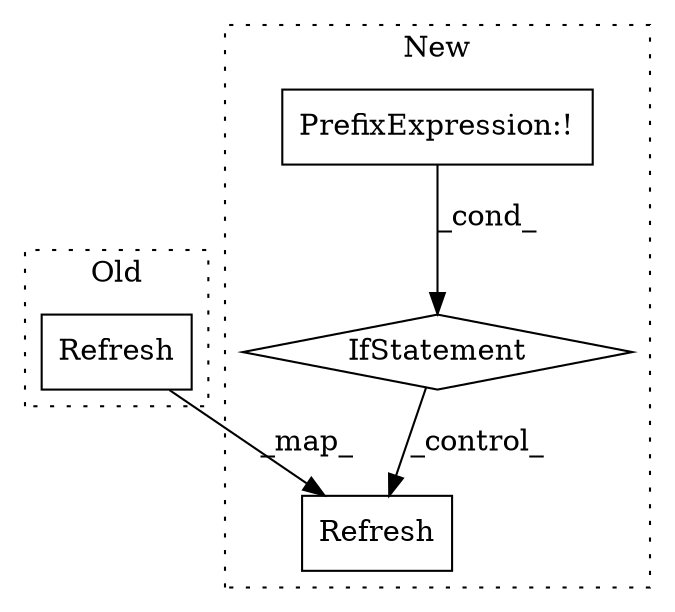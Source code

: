 digraph G {
subgraph cluster0 {
1 [label="Refresh" a="32" s="915" l="9" shape="box"];
label = "Old";
style="dotted";
}
subgraph cluster1 {
2 [label="Refresh" a="32" s="1786" l="9" shape="box"];
3 [label="IfStatement" a="25" s="1692,1759" l="4,2" shape="diamond"];
4 [label="PrefixExpression:!" a="38" s="1696" l="-1697" shape="box"];
label = "New";
style="dotted";
}
1 -> 2 [label="_map_"];
3 -> 2 [label="_control_"];
4 -> 3 [label="_cond_"];
}